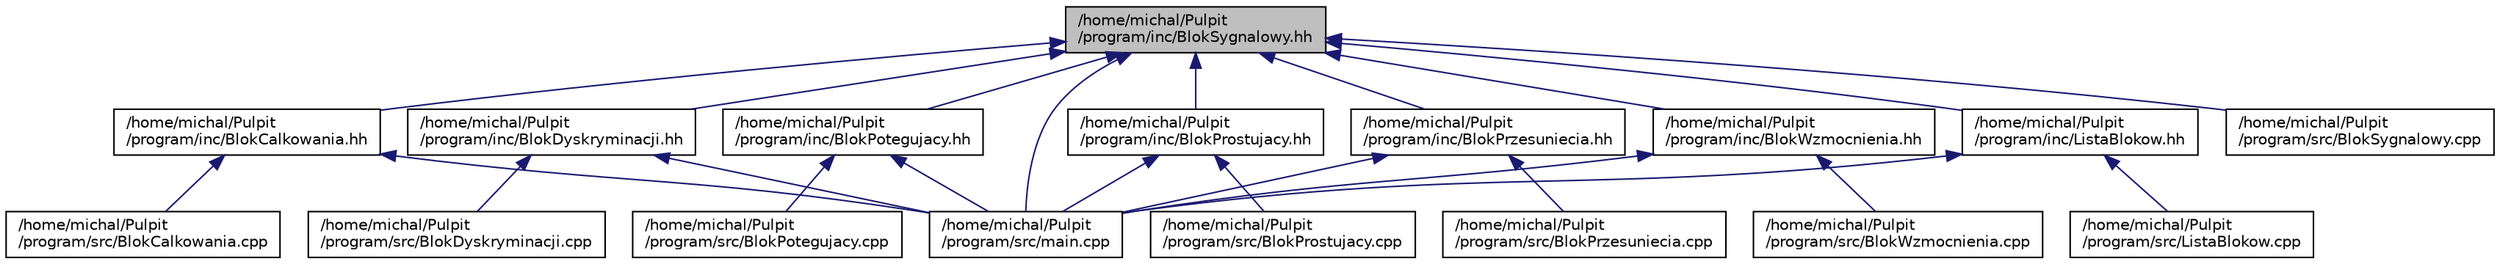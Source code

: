 digraph "/home/michal/Pulpit/program/inc/BlokSygnalowy.hh"
{
  edge [fontname="Helvetica",fontsize="10",labelfontname="Helvetica",labelfontsize="10"];
  node [fontname="Helvetica",fontsize="10",shape=record];
  Node1 [label="/home/michal/Pulpit\l/program/inc/BlokSygnalowy.hh",height=0.2,width=0.4,color="black", fillcolor="grey75", style="filled" fontcolor="black"];
  Node1 -> Node2 [dir="back",color="midnightblue",fontsize="10",style="solid",fontname="Helvetica"];
  Node2 [label="/home/michal/Pulpit\l/program/inc/BlokCalkowania.hh",height=0.2,width=0.4,color="black", fillcolor="white", style="filled",URL="$_blok_calkowania_8hh.html"];
  Node2 -> Node3 [dir="back",color="midnightblue",fontsize="10",style="solid",fontname="Helvetica"];
  Node3 [label="/home/michal/Pulpit\l/program/src/BlokCalkowania.cpp",height=0.2,width=0.4,color="black", fillcolor="white", style="filled",URL="$_blok_calkowania_8cpp.html"];
  Node2 -> Node4 [dir="back",color="midnightblue",fontsize="10",style="solid",fontname="Helvetica"];
  Node4 [label="/home/michal/Pulpit\l/program/src/main.cpp",height=0.2,width=0.4,color="black", fillcolor="white", style="filled",URL="$main_8cpp.html"];
  Node1 -> Node5 [dir="back",color="midnightblue",fontsize="10",style="solid",fontname="Helvetica"];
  Node5 [label="/home/michal/Pulpit\l/program/inc/BlokDyskryminacji.hh",height=0.2,width=0.4,color="black", fillcolor="white", style="filled",URL="$_blok_dyskryminacji_8hh.html"];
  Node5 -> Node6 [dir="back",color="midnightblue",fontsize="10",style="solid",fontname="Helvetica"];
  Node6 [label="/home/michal/Pulpit\l/program/src/BlokDyskryminacji.cpp",height=0.2,width=0.4,color="black", fillcolor="white", style="filled",URL="$_blok_dyskryminacji_8cpp.html"];
  Node5 -> Node4 [dir="back",color="midnightblue",fontsize="10",style="solid",fontname="Helvetica"];
  Node1 -> Node7 [dir="back",color="midnightblue",fontsize="10",style="solid",fontname="Helvetica"];
  Node7 [label="/home/michal/Pulpit\l/program/inc/BlokPotegujacy.hh",height=0.2,width=0.4,color="black", fillcolor="white", style="filled",URL="$_blok_potegujacy_8hh.html"];
  Node7 -> Node8 [dir="back",color="midnightblue",fontsize="10",style="solid",fontname="Helvetica"];
  Node8 [label="/home/michal/Pulpit\l/program/src/BlokPotegujacy.cpp",height=0.2,width=0.4,color="black", fillcolor="white", style="filled",URL="$_blok_potegujacy_8cpp.html"];
  Node7 -> Node4 [dir="back",color="midnightblue",fontsize="10",style="solid",fontname="Helvetica"];
  Node1 -> Node9 [dir="back",color="midnightblue",fontsize="10",style="solid",fontname="Helvetica"];
  Node9 [label="/home/michal/Pulpit\l/program/inc/BlokProstujacy.hh",height=0.2,width=0.4,color="black", fillcolor="white", style="filled",URL="$_blok_prostujacy_8hh.html"];
  Node9 -> Node10 [dir="back",color="midnightblue",fontsize="10",style="solid",fontname="Helvetica"];
  Node10 [label="/home/michal/Pulpit\l/program/src/BlokProstujacy.cpp",height=0.2,width=0.4,color="black", fillcolor="white", style="filled",URL="$_blok_prostujacy_8cpp.html"];
  Node9 -> Node4 [dir="back",color="midnightblue",fontsize="10",style="solid",fontname="Helvetica"];
  Node1 -> Node11 [dir="back",color="midnightblue",fontsize="10",style="solid",fontname="Helvetica"];
  Node11 [label="/home/michal/Pulpit\l/program/inc/BlokPrzesuniecia.hh",height=0.2,width=0.4,color="black", fillcolor="white", style="filled",URL="$_blok_przesuniecia_8hh.html"];
  Node11 -> Node12 [dir="back",color="midnightblue",fontsize="10",style="solid",fontname="Helvetica"];
  Node12 [label="/home/michal/Pulpit\l/program/src/BlokPrzesuniecia.cpp",height=0.2,width=0.4,color="black", fillcolor="white", style="filled",URL="$_blok_przesuniecia_8cpp.html"];
  Node11 -> Node4 [dir="back",color="midnightblue",fontsize="10",style="solid",fontname="Helvetica"];
  Node1 -> Node13 [dir="back",color="midnightblue",fontsize="10",style="solid",fontname="Helvetica"];
  Node13 [label="/home/michal/Pulpit\l/program/inc/BlokWzmocnienia.hh",height=0.2,width=0.4,color="black", fillcolor="white", style="filled",URL="$_blok_wzmocnienia_8hh.html"];
  Node13 -> Node14 [dir="back",color="midnightblue",fontsize="10",style="solid",fontname="Helvetica"];
  Node14 [label="/home/michal/Pulpit\l/program/src/BlokWzmocnienia.cpp",height=0.2,width=0.4,color="black", fillcolor="white", style="filled",URL="$_blok_wzmocnienia_8cpp.html"];
  Node13 -> Node4 [dir="back",color="midnightblue",fontsize="10",style="solid",fontname="Helvetica"];
  Node1 -> Node15 [dir="back",color="midnightblue",fontsize="10",style="solid",fontname="Helvetica"];
  Node15 [label="/home/michal/Pulpit\l/program/inc/ListaBlokow.hh",height=0.2,width=0.4,color="black", fillcolor="white", style="filled",URL="$_lista_blokow_8hh.html"];
  Node15 -> Node16 [dir="back",color="midnightblue",fontsize="10",style="solid",fontname="Helvetica"];
  Node16 [label="/home/michal/Pulpit\l/program/src/ListaBlokow.cpp",height=0.2,width=0.4,color="black", fillcolor="white", style="filled",URL="$_lista_blokow_8cpp.html"];
  Node15 -> Node4 [dir="back",color="midnightblue",fontsize="10",style="solid",fontname="Helvetica"];
  Node1 -> Node17 [dir="back",color="midnightblue",fontsize="10",style="solid",fontname="Helvetica"];
  Node17 [label="/home/michal/Pulpit\l/program/src/BlokSygnalowy.cpp",height=0.2,width=0.4,color="black", fillcolor="white", style="filled",URL="$_blok_sygnalowy_8cpp.html"];
  Node1 -> Node4 [dir="back",color="midnightblue",fontsize="10",style="solid",fontname="Helvetica"];
}
